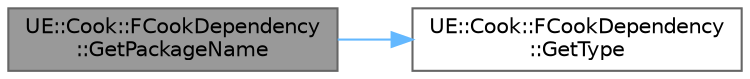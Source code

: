 digraph "UE::Cook::FCookDependency::GetPackageName"
{
 // INTERACTIVE_SVG=YES
 // LATEX_PDF_SIZE
  bgcolor="transparent";
  edge [fontname=Helvetica,fontsize=10,labelfontname=Helvetica,labelfontsize=10];
  node [fontname=Helvetica,fontsize=10,shape=box,height=0.2,width=0.4];
  rankdir="LR";
  Node1 [id="Node000001",label="UE::Cook::FCookDependency\l::GetPackageName",height=0.2,width=0.4,color="gray40", fillcolor="grey60", style="filled", fontcolor="black",tooltip="PackageName if GetType() == TransitiveBuild or GetType() == Package, else NAME_None."];
  Node1 -> Node2 [id="edge1_Node000001_Node000002",color="steelblue1",style="solid",tooltip=" "];
  Node2 [id="Node000002",label="UE::Cook::FCookDependency\l::GetType",height=0.2,width=0.4,color="grey40", fillcolor="white", style="filled",URL="$d4/d80/classUE_1_1Cook_1_1FCookDependency.html#a8343474fc4db59bfee954beb55c7d36e",tooltip="FCookDependency is a vararg type."];
}
